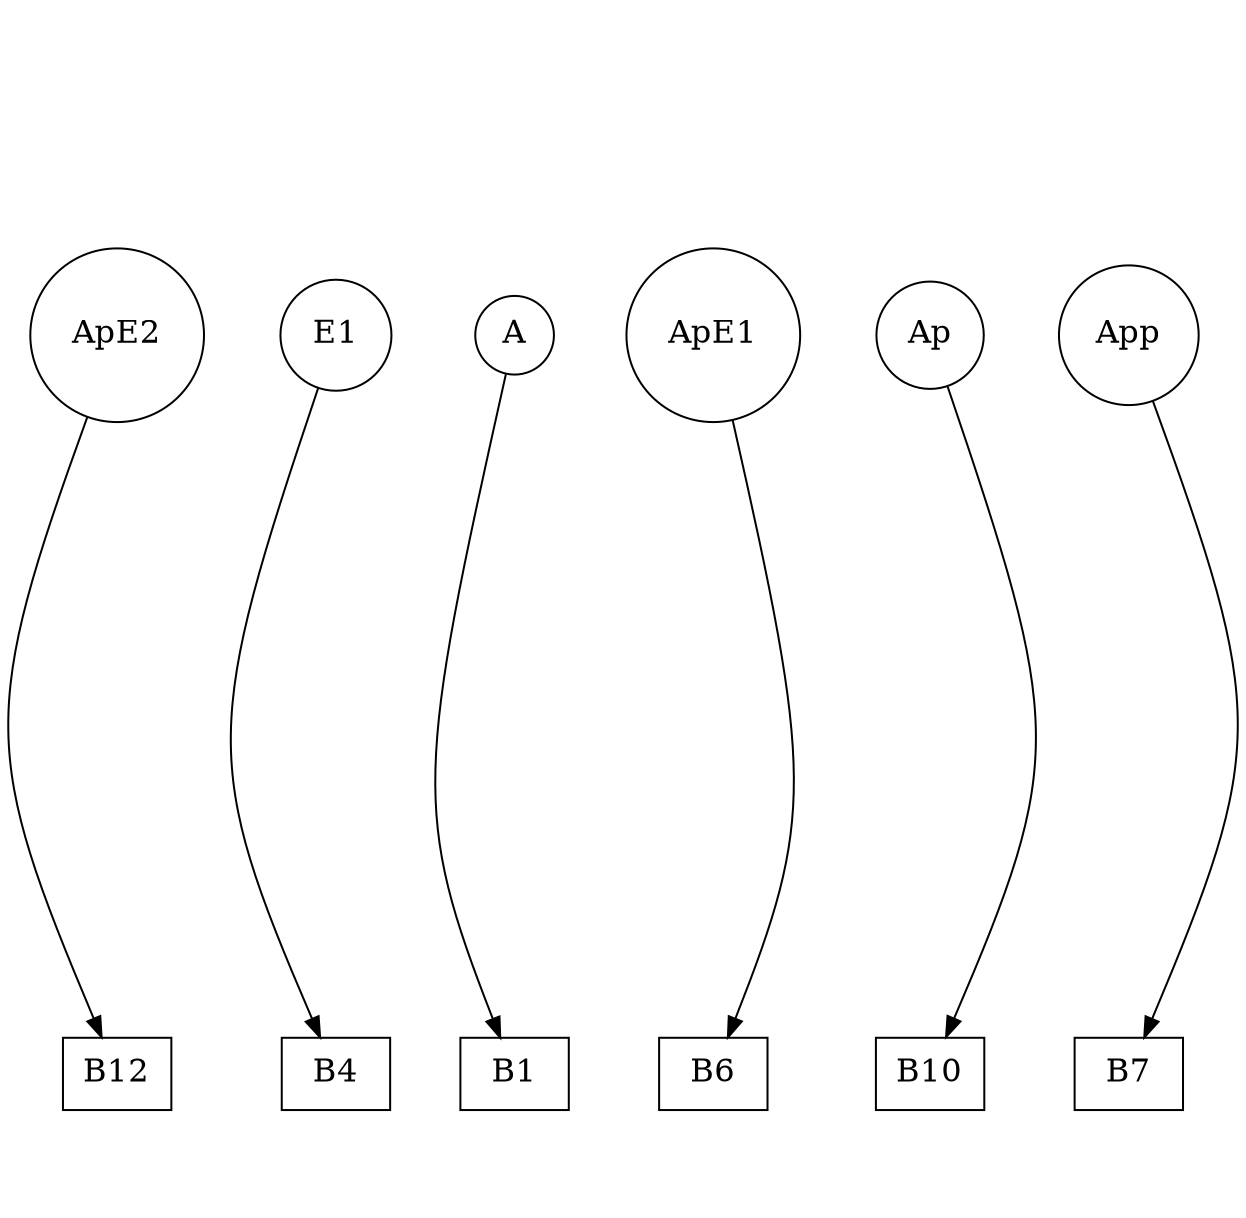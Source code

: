 strict digraph G {
remincross="true";
ratio="fill";
splines="curved";
overlap="true";
size="8.3,8.3";
ApE2 [shape="circle", fontsize=16, pos="50.0,80.0!"];
E1 [shape="circle", fontsize=16, pos="160.0,200.0!"];
A [shape="circle", fontsize=16, pos="0.0,120.0!"];
B12 [shape="box", fontsize=16, pos="0.0,60.0!"];
ApE1 [shape="circle", fontsize=16, pos="260.0,128.0!"];
B10 [shape="box", fontsize=16, pos="110.0,90.0!"];
B7 [shape="box", fontsize=16, pos="300.0,90.0!"];
B6 [shape="box", fontsize=16, pos="320.0,160.0!"];
B4 [shape="box", fontsize=16, pos="220.0,170.0!"];
B1 [shape="box", fontsize=16, pos="0.0,200.0!"];
App [shape="circle", fontsize=16, pos="320.0,120.0!"];
Ap [shape="circle", fontsize=16, pos="160.0,160.0!"];
ApE1 -> B6;
A -> B1;
App -> B7;
ApE2 -> B12;
E1 -> B4;
Ap -> B10;
}
